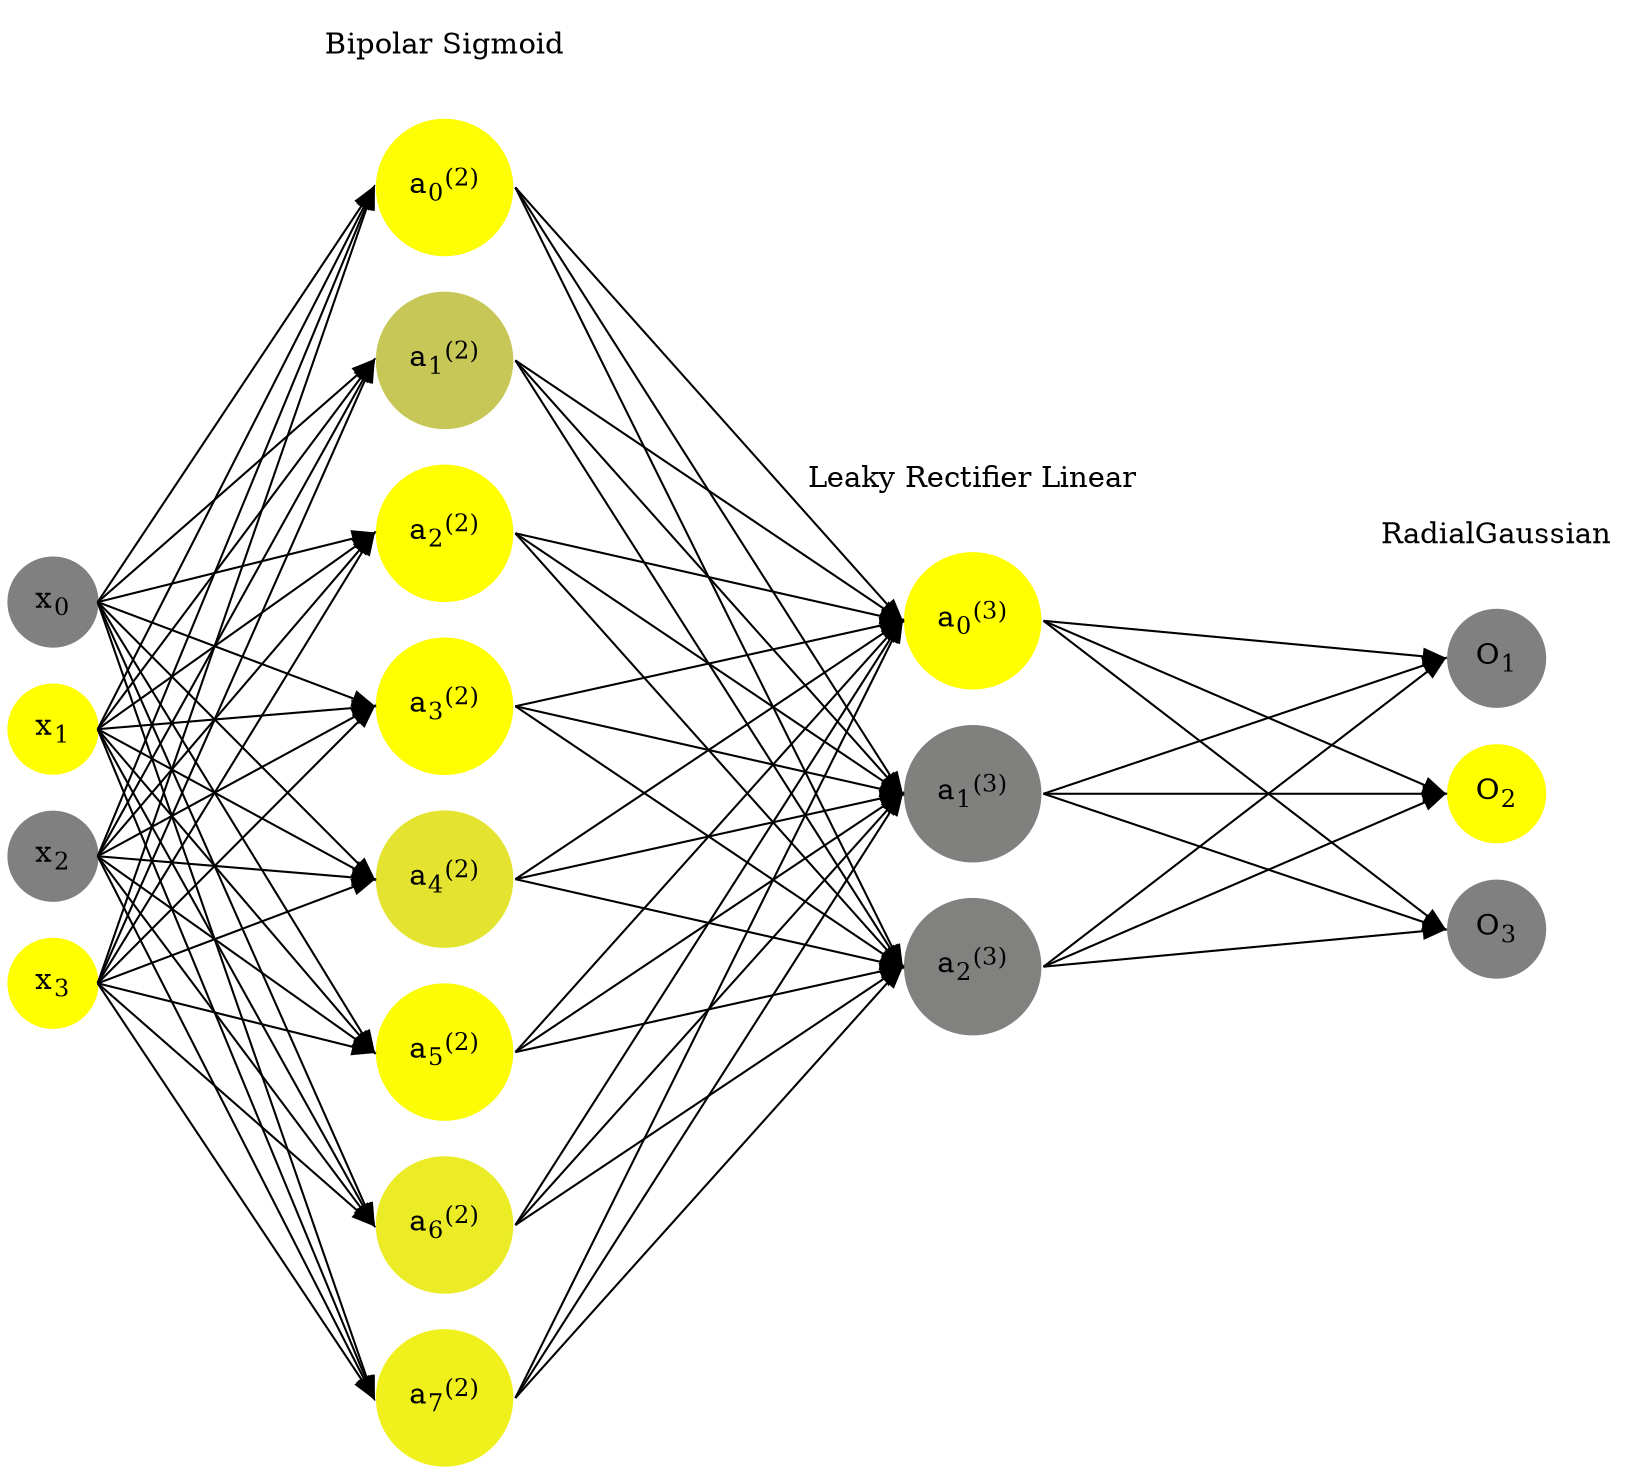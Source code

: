 digraph G {
	rankdir = LR;
	splines=false;
	edge[style=invis];
	ranksep= 1.4;
	{
	node [shape=circle, color="0.1667, 0.0, 0.5", style=filled, fillcolor="0.1667, 0.0, 0.5"];
	x0 [label=<x<sub>0</sub>>];
	}
	{
	node [shape=circle, color="0.1667, 1.0, 1.0", style=filled, fillcolor="0.1667, 1.0, 1.0"];
	x1 [label=<x<sub>1</sub>>];
	}
	{
	node [shape=circle, color="0.1667, 0.0, 0.5", style=filled, fillcolor="0.1667, 0.0, 0.5"];
	x2 [label=<x<sub>2</sub>>];
	}
	{
	node [shape=circle, color="0.1667, 1.0, 1.0", style=filled, fillcolor="0.1667, 1.0, 1.0"];
	x3 [label=<x<sub>3</sub>>];
	}
	{
	node [shape=circle, color="0.1667, 0.981058, 0.990529", style=filled, fillcolor="0.1667, 0.981058, 0.990529"];
	a02 [label=<a<sub>0</sub><sup>(2)</sup>>];
	}
	{
	node [shape=circle, color="0.1667, 0.555596, 0.777798", style=filled, fillcolor="0.1667, 0.555596, 0.777798"];
	a12 [label=<a<sub>1</sub><sup>(2)</sup>>];
	}
	{
	node [shape=circle, color="0.1667, 0.999248, 0.999624", style=filled, fillcolor="0.1667, 0.999248, 0.999624"];
	a22 [label=<a<sub>2</sub><sup>(2)</sup>>];
	}
	{
	node [shape=circle, color="0.1667, 0.999999, 0.999999", style=filled, fillcolor="0.1667, 0.999999, 0.999999"];
	a32 [label=<a<sub>3</sub><sup>(2)</sup>>];
	}
	{
	node [shape=circle, color="0.1667, 0.787272, 0.893636", style=filled, fillcolor="0.1667, 0.787272, 0.893636"];
	a42 [label=<a<sub>4</sub><sup>(2)</sup>>];
	}
	{
	node [shape=circle, color="0.1667, 0.969966, 0.984983", style=filled, fillcolor="0.1667, 0.969966, 0.984983"];
	a52 [label=<a<sub>5</sub><sup>(2)</sup>>];
	}
	{
	node [shape=circle, color="0.1667, 0.838397, 0.919199", style=filled, fillcolor="0.1667, 0.838397, 0.919199"];
	a62 [label=<a<sub>6</sub><sup>(2)</sup>>];
	}
	{
	node [shape=circle, color="0.1667, 0.880300, 0.940150", style=filled, fillcolor="0.1667, 0.880300, 0.940150"];
	a72 [label=<a<sub>7</sub><sup>(2)</sup>>];
	}
	{
	node [shape=circle, color="0.1667, 1.876596, 1.438298", style=filled, fillcolor="0.1667, 1.876596, 1.438298"];
	a03 [label=<a<sub>0</sub><sup>(3)</sup>>];
	}
	{
	node [shape=circle, color="0.1667, 0.005602, 0.502801", style=filled, fillcolor="0.1667, 0.005602, 0.502801"];
	a13 [label=<a<sub>1</sub><sup>(3)</sup>>];
	}
	{
	node [shape=circle, color="0.1667, 0.013401, 0.506701", style=filled, fillcolor="0.1667, 0.013401, 0.506701"];
	a23 [label=<a<sub>2</sub><sup>(3)</sup>>];
	}
	{
	node [shape=circle, color="0.1667, 0.0, 0.5", style=filled, fillcolor="0.1667, 0.0, 0.5"];
	O1 [label=<O<sub>1</sub>>];
	}
	{
	node [shape=circle, color="0.1667, 1.0, 1.0", style=filled, fillcolor="0.1667, 1.0, 1.0"];
	O2 [label=<O<sub>2</sub>>];
	}
	{
	node [shape=circle, color="0.1667, 0.0, 0.5", style=filled, fillcolor="0.1667, 0.0, 0.5"];
	O3 [label=<O<sub>3</sub>>];
	}
	{
	rank=same;
	x0->x1->x2->x3;
	}
	{
	rank=same;
	a02->a12->a22->a32->a42->a52->a62->a72;
	}
	{
	rank=same;
	a03->a13->a23;
	}
	{
	rank=same;
	O1->O2->O3;
	}
	l1 [shape=plaintext,label="Bipolar Sigmoid"];
	l1->a02;
	{rank=same; l1;a02};
	l2 [shape=plaintext,label="Leaky Rectifier Linear"];
	l2->a03;
	{rank=same; l2;a03};
	l3 [shape=plaintext,label="RadialGaussian"];
	l3->O1;
	{rank=same; l3;O1};
edge[style=solid, tailport=e, headport=w];
	{x0;x1;x2;x3} -> {a02;a12;a22;a32;a42;a52;a62;a72};
	{a02;a12;a22;a32;a42;a52;a62;a72} -> {a03;a13;a23};
	{a03;a13;a23} -> {O1,O2,O3};
}